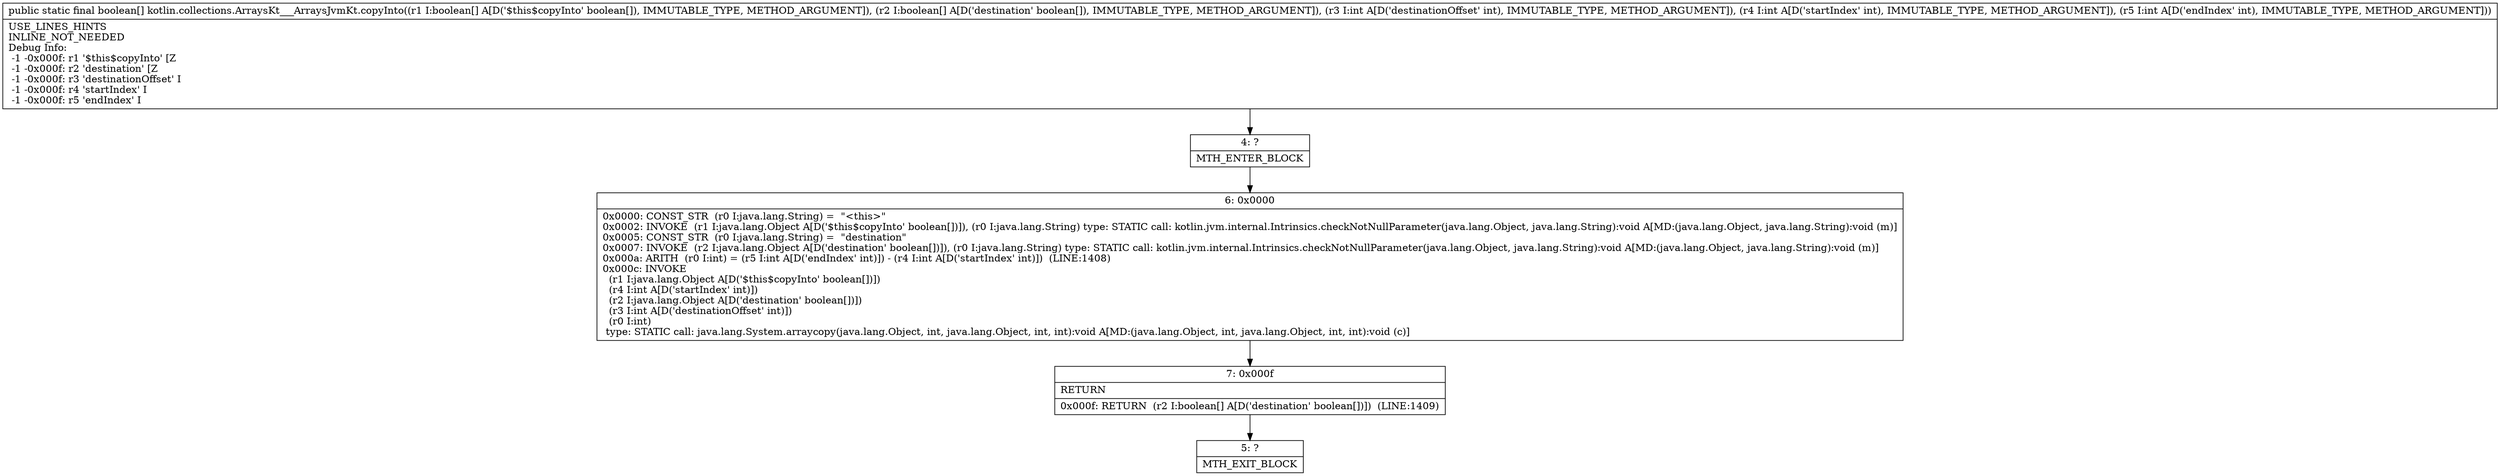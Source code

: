 digraph "CFG forkotlin.collections.ArraysKt___ArraysJvmKt.copyInto([Z[ZIII)[Z" {
Node_4 [shape=record,label="{4\:\ ?|MTH_ENTER_BLOCK\l}"];
Node_6 [shape=record,label="{6\:\ 0x0000|0x0000: CONST_STR  (r0 I:java.lang.String) =  \"\<this\>\" \l0x0002: INVOKE  (r1 I:java.lang.Object A[D('$this$copyInto' boolean[])]), (r0 I:java.lang.String) type: STATIC call: kotlin.jvm.internal.Intrinsics.checkNotNullParameter(java.lang.Object, java.lang.String):void A[MD:(java.lang.Object, java.lang.String):void (m)]\l0x0005: CONST_STR  (r0 I:java.lang.String) =  \"destination\" \l0x0007: INVOKE  (r2 I:java.lang.Object A[D('destination' boolean[])]), (r0 I:java.lang.String) type: STATIC call: kotlin.jvm.internal.Intrinsics.checkNotNullParameter(java.lang.Object, java.lang.String):void A[MD:(java.lang.Object, java.lang.String):void (m)]\l0x000a: ARITH  (r0 I:int) = (r5 I:int A[D('endIndex' int)]) \- (r4 I:int A[D('startIndex' int)])  (LINE:1408)\l0x000c: INVOKE  \l  (r1 I:java.lang.Object A[D('$this$copyInto' boolean[])])\l  (r4 I:int A[D('startIndex' int)])\l  (r2 I:java.lang.Object A[D('destination' boolean[])])\l  (r3 I:int A[D('destinationOffset' int)])\l  (r0 I:int)\l type: STATIC call: java.lang.System.arraycopy(java.lang.Object, int, java.lang.Object, int, int):void A[MD:(java.lang.Object, int, java.lang.Object, int, int):void (c)]\l}"];
Node_7 [shape=record,label="{7\:\ 0x000f|RETURN\l|0x000f: RETURN  (r2 I:boolean[] A[D('destination' boolean[])])  (LINE:1409)\l}"];
Node_5 [shape=record,label="{5\:\ ?|MTH_EXIT_BLOCK\l}"];
MethodNode[shape=record,label="{public static final boolean[] kotlin.collections.ArraysKt___ArraysJvmKt.copyInto((r1 I:boolean[] A[D('$this$copyInto' boolean[]), IMMUTABLE_TYPE, METHOD_ARGUMENT]), (r2 I:boolean[] A[D('destination' boolean[]), IMMUTABLE_TYPE, METHOD_ARGUMENT]), (r3 I:int A[D('destinationOffset' int), IMMUTABLE_TYPE, METHOD_ARGUMENT]), (r4 I:int A[D('startIndex' int), IMMUTABLE_TYPE, METHOD_ARGUMENT]), (r5 I:int A[D('endIndex' int), IMMUTABLE_TYPE, METHOD_ARGUMENT]))  | USE_LINES_HINTS\lINLINE_NOT_NEEDED\lDebug Info:\l  \-1 \-0x000f: r1 '$this$copyInto' [Z\l  \-1 \-0x000f: r2 'destination' [Z\l  \-1 \-0x000f: r3 'destinationOffset' I\l  \-1 \-0x000f: r4 'startIndex' I\l  \-1 \-0x000f: r5 'endIndex' I\l}"];
MethodNode -> Node_4;Node_4 -> Node_6;
Node_6 -> Node_7;
Node_7 -> Node_5;
}

